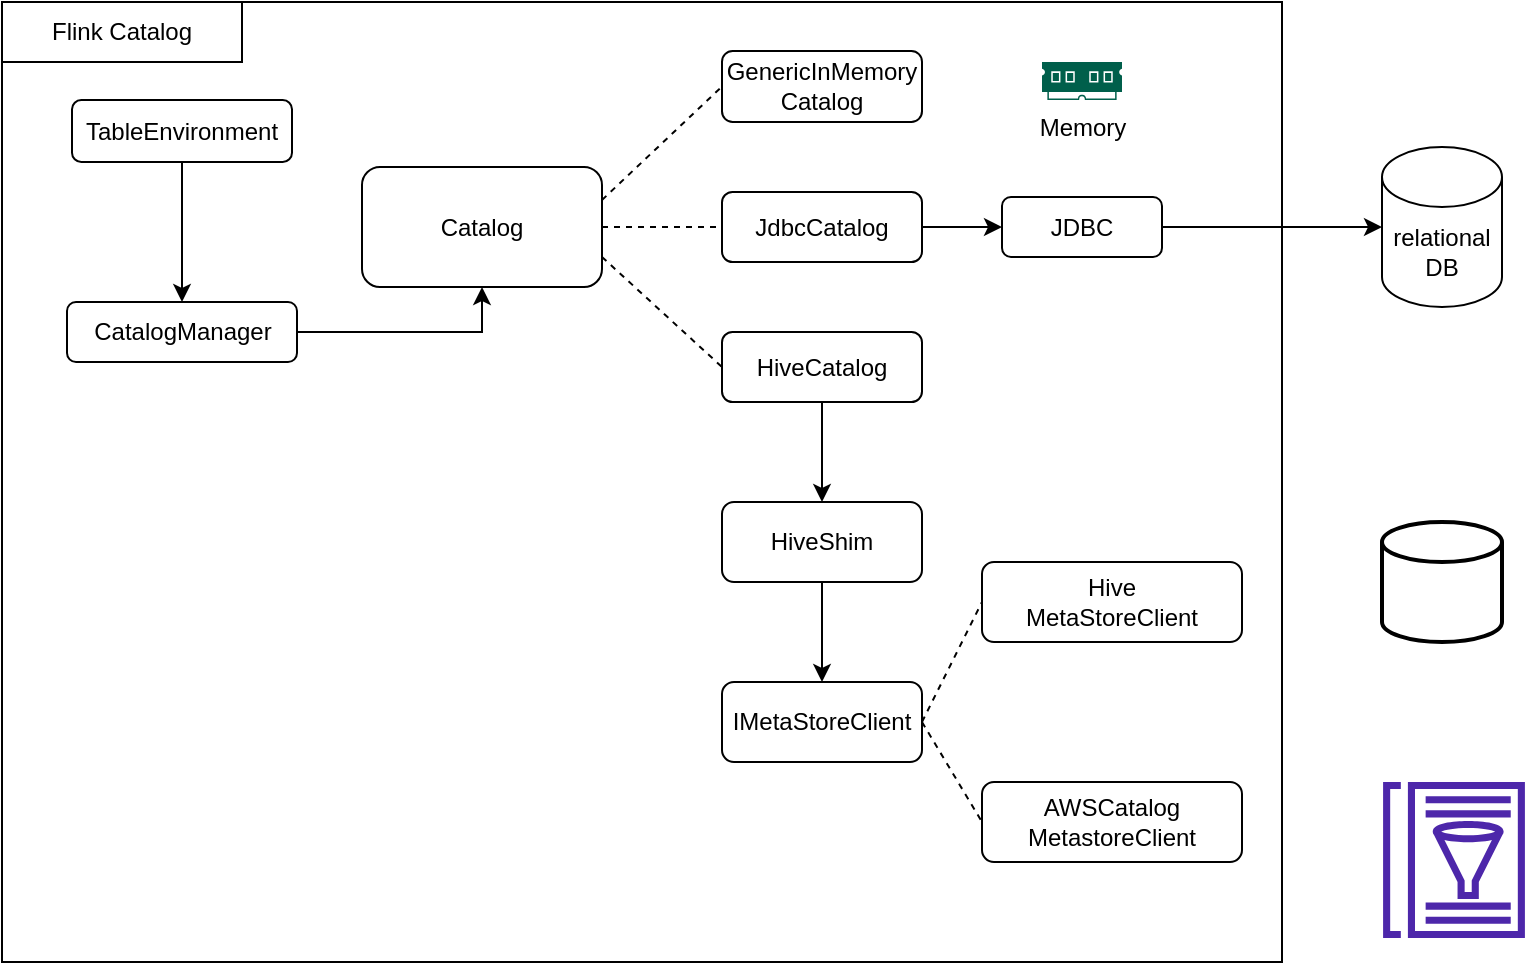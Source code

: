 <mxfile version="20.7.4" type="github">
  <diagram id="6fCkQnfvTHWw5Nz4_dTc" name="Page-1">
    <mxGraphModel dx="1050" dy="509" grid="1" gridSize="10" guides="1" tooltips="1" connect="1" arrows="1" fold="1" page="1" pageScale="1" pageWidth="827" pageHeight="1169" math="0" shadow="0">
      <root>
        <mxCell id="0" />
        <mxCell id="1" parent="0" />
        <mxCell id="8L1h696zqM6Jr5x79oPo-1" value="" style="rounded=0;whiteSpace=wrap;html=1;align=left;" vertex="1" parent="1">
          <mxGeometry x="100" y="100" width="640" height="480" as="geometry" />
        </mxCell>
        <mxCell id="8L1h696zqM6Jr5x79oPo-13" style="edgeStyle=orthogonalEdgeStyle;rounded=0;orthogonalLoop=1;jettySize=auto;html=1;exitX=0.5;exitY=1;exitDx=0;exitDy=0;entryX=0.5;entryY=0;entryDx=0;entryDy=0;fontColor=none;" edge="1" parent="1" source="8L1h696zqM6Jr5x79oPo-2" target="8L1h696zqM6Jr5x79oPo-3">
          <mxGeometry relative="1" as="geometry" />
        </mxCell>
        <mxCell id="8L1h696zqM6Jr5x79oPo-2" value="TableEnvironment" style="rounded=1;whiteSpace=wrap;html=1;" vertex="1" parent="1">
          <mxGeometry x="135" y="149" width="110" height="31" as="geometry" />
        </mxCell>
        <mxCell id="8L1h696zqM6Jr5x79oPo-14" style="edgeStyle=orthogonalEdgeStyle;rounded=0;orthogonalLoop=1;jettySize=auto;html=1;fontColor=none;" edge="1" parent="1" source="8L1h696zqM6Jr5x79oPo-3" target="8L1h696zqM6Jr5x79oPo-4">
          <mxGeometry relative="1" as="geometry" />
        </mxCell>
        <mxCell id="8L1h696zqM6Jr5x79oPo-3" value="CatalogManager" style="rounded=1;whiteSpace=wrap;html=1;" vertex="1" parent="1">
          <mxGeometry x="132.5" y="250" width="115" height="30" as="geometry" />
        </mxCell>
        <mxCell id="8L1h696zqM6Jr5x79oPo-4" value="Catalog" style="rounded=1;whiteSpace=wrap;html=1;" vertex="1" parent="1">
          <mxGeometry x="280" y="182.5" width="120" height="60" as="geometry" />
        </mxCell>
        <mxCell id="8L1h696zqM6Jr5x79oPo-5" value="GenericInMemory&lt;br&gt;Catalog" style="rounded=1;whiteSpace=wrap;html=1;" vertex="1" parent="1">
          <mxGeometry x="460" y="124.5" width="100" height="35.5" as="geometry" />
        </mxCell>
        <mxCell id="8L1h696zqM6Jr5x79oPo-18" style="edgeStyle=orthogonalEdgeStyle;rounded=0;orthogonalLoop=1;jettySize=auto;html=1;fontColor=none;" edge="1" parent="1" source="8L1h696zqM6Jr5x79oPo-6" target="8L1h696zqM6Jr5x79oPo-12">
          <mxGeometry relative="1" as="geometry" />
        </mxCell>
        <mxCell id="8L1h696zqM6Jr5x79oPo-6" value="JdbcCatalog" style="rounded=1;whiteSpace=wrap;html=1;" vertex="1" parent="1">
          <mxGeometry x="460" y="195" width="100" height="35" as="geometry" />
        </mxCell>
        <mxCell id="8L1h696zqM6Jr5x79oPo-19" style="edgeStyle=orthogonalEdgeStyle;rounded=0;orthogonalLoop=1;jettySize=auto;html=1;fontColor=none;" edge="1" parent="1" source="8L1h696zqM6Jr5x79oPo-7" target="8L1h696zqM6Jr5x79oPo-11">
          <mxGeometry relative="1" as="geometry" />
        </mxCell>
        <mxCell id="8L1h696zqM6Jr5x79oPo-7" value="HiveCatalog" style="rounded=1;whiteSpace=wrap;html=1;" vertex="1" parent="1">
          <mxGeometry x="460" y="265" width="100" height="35" as="geometry" />
        </mxCell>
        <mxCell id="8L1h696zqM6Jr5x79oPo-8" value="Flink Catalog" style="rounded=0;whiteSpace=wrap;html=1;fontColor=none;" vertex="1" parent="1">
          <mxGeometry x="100" y="100" width="120" height="30" as="geometry" />
        </mxCell>
        <mxCell id="8L1h696zqM6Jr5x79oPo-9" value="Memory" style="sketch=0;pointerEvents=1;shadow=0;dashed=0;html=1;strokeColor=none;fillColor=#005F4B;labelPosition=center;verticalLabelPosition=bottom;verticalAlign=top;align=center;outlineConnect=0;shape=mxgraph.veeam2.ram;fontColor=none;" vertex="1" parent="1">
          <mxGeometry x="620" y="130" width="40" height="19" as="geometry" />
        </mxCell>
        <mxCell id="8L1h696zqM6Jr5x79oPo-10" value="relational DB" style="shape=cylinder3;whiteSpace=wrap;html=1;boundedLbl=1;backgroundOutline=1;size=15;fontColor=none;" vertex="1" parent="1">
          <mxGeometry x="790" y="172.5" width="60" height="80" as="geometry" />
        </mxCell>
        <mxCell id="8L1h696zqM6Jr5x79oPo-29" style="edgeStyle=orthogonalEdgeStyle;rounded=0;orthogonalLoop=1;jettySize=auto;html=1;fontColor=none;" edge="1" parent="1" source="8L1h696zqM6Jr5x79oPo-11" target="8L1h696zqM6Jr5x79oPo-26">
          <mxGeometry relative="1" as="geometry" />
        </mxCell>
        <mxCell id="8L1h696zqM6Jr5x79oPo-11" value="HiveShim" style="rounded=1;whiteSpace=wrap;html=1;fontColor=none;" vertex="1" parent="1">
          <mxGeometry x="460" y="350" width="100" height="40" as="geometry" />
        </mxCell>
        <mxCell id="8L1h696zqM6Jr5x79oPo-21" style="edgeStyle=orthogonalEdgeStyle;rounded=0;orthogonalLoop=1;jettySize=auto;html=1;fontColor=none;" edge="1" parent="1" source="8L1h696zqM6Jr5x79oPo-12" target="8L1h696zqM6Jr5x79oPo-10">
          <mxGeometry relative="1" as="geometry" />
        </mxCell>
        <mxCell id="8L1h696zqM6Jr5x79oPo-12" value="JDBC" style="rounded=1;whiteSpace=wrap;html=1;fontColor=none;" vertex="1" parent="1">
          <mxGeometry x="600" y="197.5" width="80" height="30" as="geometry" />
        </mxCell>
        <mxCell id="8L1h696zqM6Jr5x79oPo-15" value="" style="endArrow=none;dashed=1;html=1;rounded=0;fontColor=none;entryX=0;entryY=0.5;entryDx=0;entryDy=0;" edge="1" parent="1" target="8L1h696zqM6Jr5x79oPo-5">
          <mxGeometry width="50" height="50" relative="1" as="geometry">
            <mxPoint x="400" y="199" as="sourcePoint" />
            <mxPoint x="450" y="149" as="targetPoint" />
          </mxGeometry>
        </mxCell>
        <mxCell id="8L1h696zqM6Jr5x79oPo-16" value="" style="endArrow=none;dashed=1;html=1;rounded=0;fontColor=none;entryX=0;entryY=0.5;entryDx=0;entryDy=0;exitX=1;exitY=0.5;exitDx=0;exitDy=0;" edge="1" parent="1" source="8L1h696zqM6Jr5x79oPo-4" target="8L1h696zqM6Jr5x79oPo-6">
          <mxGeometry width="50" height="50" relative="1" as="geometry">
            <mxPoint x="410" y="209" as="sourcePoint" />
            <mxPoint x="470" y="152.25" as="targetPoint" />
          </mxGeometry>
        </mxCell>
        <mxCell id="8L1h696zqM6Jr5x79oPo-17" value="" style="endArrow=none;dashed=1;html=1;rounded=0;fontColor=none;entryX=0;entryY=0.5;entryDx=0;entryDy=0;exitX=1;exitY=0.75;exitDx=0;exitDy=0;" edge="1" parent="1" source="8L1h696zqM6Jr5x79oPo-4" target="8L1h696zqM6Jr5x79oPo-7">
          <mxGeometry width="50" height="50" relative="1" as="geometry">
            <mxPoint x="410" y="222.5" as="sourcePoint" />
            <mxPoint x="470" y="222.5" as="targetPoint" />
          </mxGeometry>
        </mxCell>
        <mxCell id="8L1h696zqM6Jr5x79oPo-23" value="" style="strokeWidth=2;html=1;shape=mxgraph.flowchart.database;whiteSpace=wrap;fontColor=none;" vertex="1" parent="1">
          <mxGeometry x="790" y="360" width="60" height="60" as="geometry" />
        </mxCell>
        <mxCell id="8L1h696zqM6Jr5x79oPo-26" value="IMetaStoreClient" style="rounded=1;whiteSpace=wrap;html=1;fontColor=none;" vertex="1" parent="1">
          <mxGeometry x="460" y="440" width="100" height="40" as="geometry" />
        </mxCell>
        <mxCell id="8L1h696zqM6Jr5x79oPo-27" value="AWSCatalog&lt;br&gt;MetastoreClient" style="rounded=1;whiteSpace=wrap;html=1;fontColor=none;" vertex="1" parent="1">
          <mxGeometry x="590" y="490" width="130" height="40" as="geometry" />
        </mxCell>
        <mxCell id="8L1h696zqM6Jr5x79oPo-28" value="Hive&lt;br&gt;MetaStoreClient" style="rounded=1;whiteSpace=wrap;html=1;fontColor=none;" vertex="1" parent="1">
          <mxGeometry x="590" y="380" width="130" height="40" as="geometry" />
        </mxCell>
        <mxCell id="8L1h696zqM6Jr5x79oPo-30" value="" style="endArrow=none;dashed=1;html=1;rounded=0;fontColor=none;entryX=0;entryY=0.5;entryDx=0;entryDy=0;exitX=1;exitY=0.5;exitDx=0;exitDy=0;" edge="1" parent="1" source="8L1h696zqM6Jr5x79oPo-26" target="8L1h696zqM6Jr5x79oPo-28">
          <mxGeometry width="50" height="50" relative="1" as="geometry">
            <mxPoint x="570" y="440" as="sourcePoint" />
            <mxPoint x="620" y="390" as="targetPoint" />
          </mxGeometry>
        </mxCell>
        <mxCell id="8L1h696zqM6Jr5x79oPo-31" value="" style="endArrow=none;dashed=1;html=1;rounded=0;fontColor=none;entryX=0;entryY=0.5;entryDx=0;entryDy=0;exitX=1;exitY=0.5;exitDx=0;exitDy=0;" edge="1" parent="1" source="8L1h696zqM6Jr5x79oPo-26" target="8L1h696zqM6Jr5x79oPo-27">
          <mxGeometry width="50" height="50" relative="1" as="geometry">
            <mxPoint x="570" y="470" as="sourcePoint" />
            <mxPoint x="600" y="410" as="targetPoint" />
          </mxGeometry>
        </mxCell>
        <mxCell id="8L1h696zqM6Jr5x79oPo-32" value="" style="sketch=0;outlineConnect=0;fontColor=#232F3E;gradientColor=none;fillColor=#4D27AA;strokeColor=none;dashed=0;verticalLabelPosition=bottom;verticalAlign=top;align=center;html=1;fontSize=12;fontStyle=0;aspect=fixed;pointerEvents=1;shape=mxgraph.aws4.glue_data_catalog;" vertex="1" parent="1">
          <mxGeometry x="790" y="490" width="72" height="78" as="geometry" />
        </mxCell>
      </root>
    </mxGraphModel>
  </diagram>
</mxfile>
